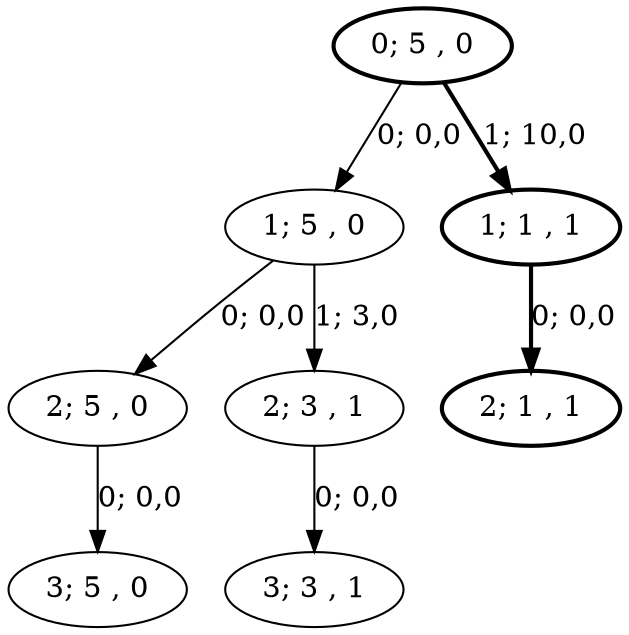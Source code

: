 strict digraph G {
  1 [ style="bold" label="0; 5 , 0" ];
  2 [ style="solid" label="1; 5 , 0" ];
  3 [ style="solid" label="2; 5 , 0" ];
  4 [ style="solid" label="3; 5 , 0" ];
  5 [ style="solid" label="2; 3 , 1" ];
  6 [ style="solid" label="3; 3 , 1" ];
  7 [ style="bold" label="1; 1 , 1" ];
  8 [ style="bold" label="2; 1 , 1" ];
  1 -> 2 [ style="solid" label="0; 0,0" ];
  2 -> 3 [ style="solid" label="0; 0,0" ];
  3 -> 4 [ style="solid" label="0; 0,0" ];
  2 -> 5 [ style="solid" label="1; 3,0" ];
  5 -> 6 [ style="solid" label="0; 0,0" ];
  1 -> 7 [ style="bold" label="1; 10,0" ];
  7 -> 8 [ style="bold" label="0; 0,0" ];
}
